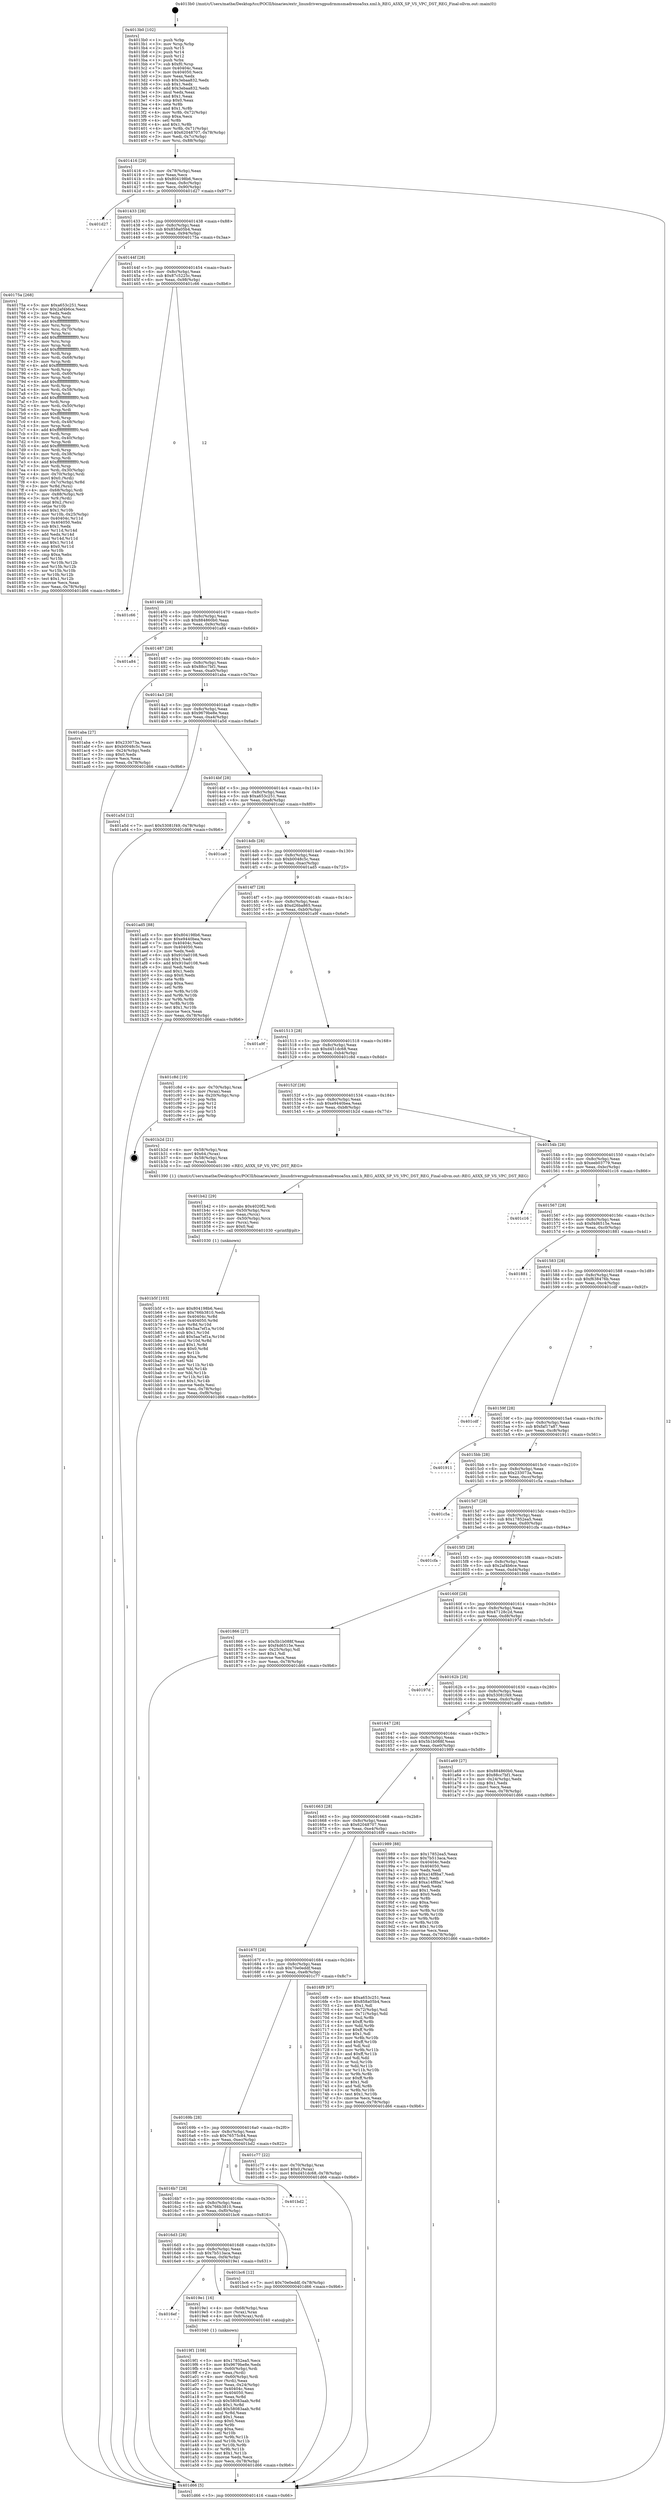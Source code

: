 digraph "0x4013b0" {
  label = "0x4013b0 (/mnt/c/Users/mathe/Desktop/tcc/POCII/binaries/extr_linuxdriversgpudrmmsmadrenoa5xx.xml.h_REG_A5XX_SP_VS_VPC_DST_REG_Final-ollvm.out::main(0))"
  labelloc = "t"
  node[shape=record]

  Entry [label="",width=0.3,height=0.3,shape=circle,fillcolor=black,style=filled]
  "0x401416" [label="{
     0x401416 [29]\l
     | [instrs]\l
     &nbsp;&nbsp;0x401416 \<+3\>: mov -0x78(%rbp),%eax\l
     &nbsp;&nbsp;0x401419 \<+2\>: mov %eax,%ecx\l
     &nbsp;&nbsp;0x40141b \<+6\>: sub $0x804198b6,%ecx\l
     &nbsp;&nbsp;0x401421 \<+6\>: mov %eax,-0x8c(%rbp)\l
     &nbsp;&nbsp;0x401427 \<+6\>: mov %ecx,-0x90(%rbp)\l
     &nbsp;&nbsp;0x40142d \<+6\>: je 0000000000401d27 \<main+0x977\>\l
  }"]
  "0x401d27" [label="{
     0x401d27\l
  }", style=dashed]
  "0x401433" [label="{
     0x401433 [28]\l
     | [instrs]\l
     &nbsp;&nbsp;0x401433 \<+5\>: jmp 0000000000401438 \<main+0x88\>\l
     &nbsp;&nbsp;0x401438 \<+6\>: mov -0x8c(%rbp),%eax\l
     &nbsp;&nbsp;0x40143e \<+5\>: sub $0x858a05b4,%eax\l
     &nbsp;&nbsp;0x401443 \<+6\>: mov %eax,-0x94(%rbp)\l
     &nbsp;&nbsp;0x401449 \<+6\>: je 000000000040175a \<main+0x3aa\>\l
  }"]
  Exit [label="",width=0.3,height=0.3,shape=circle,fillcolor=black,style=filled,peripheries=2]
  "0x40175a" [label="{
     0x40175a [268]\l
     | [instrs]\l
     &nbsp;&nbsp;0x40175a \<+5\>: mov $0xa653c251,%eax\l
     &nbsp;&nbsp;0x40175f \<+5\>: mov $0x2af4b6ce,%ecx\l
     &nbsp;&nbsp;0x401764 \<+2\>: xor %edx,%edx\l
     &nbsp;&nbsp;0x401766 \<+3\>: mov %rsp,%rsi\l
     &nbsp;&nbsp;0x401769 \<+4\>: add $0xfffffffffffffff0,%rsi\l
     &nbsp;&nbsp;0x40176d \<+3\>: mov %rsi,%rsp\l
     &nbsp;&nbsp;0x401770 \<+4\>: mov %rsi,-0x70(%rbp)\l
     &nbsp;&nbsp;0x401774 \<+3\>: mov %rsp,%rsi\l
     &nbsp;&nbsp;0x401777 \<+4\>: add $0xfffffffffffffff0,%rsi\l
     &nbsp;&nbsp;0x40177b \<+3\>: mov %rsi,%rsp\l
     &nbsp;&nbsp;0x40177e \<+3\>: mov %rsp,%rdi\l
     &nbsp;&nbsp;0x401781 \<+4\>: add $0xfffffffffffffff0,%rdi\l
     &nbsp;&nbsp;0x401785 \<+3\>: mov %rdi,%rsp\l
     &nbsp;&nbsp;0x401788 \<+4\>: mov %rdi,-0x68(%rbp)\l
     &nbsp;&nbsp;0x40178c \<+3\>: mov %rsp,%rdi\l
     &nbsp;&nbsp;0x40178f \<+4\>: add $0xfffffffffffffff0,%rdi\l
     &nbsp;&nbsp;0x401793 \<+3\>: mov %rdi,%rsp\l
     &nbsp;&nbsp;0x401796 \<+4\>: mov %rdi,-0x60(%rbp)\l
     &nbsp;&nbsp;0x40179a \<+3\>: mov %rsp,%rdi\l
     &nbsp;&nbsp;0x40179d \<+4\>: add $0xfffffffffffffff0,%rdi\l
     &nbsp;&nbsp;0x4017a1 \<+3\>: mov %rdi,%rsp\l
     &nbsp;&nbsp;0x4017a4 \<+4\>: mov %rdi,-0x58(%rbp)\l
     &nbsp;&nbsp;0x4017a8 \<+3\>: mov %rsp,%rdi\l
     &nbsp;&nbsp;0x4017ab \<+4\>: add $0xfffffffffffffff0,%rdi\l
     &nbsp;&nbsp;0x4017af \<+3\>: mov %rdi,%rsp\l
     &nbsp;&nbsp;0x4017b2 \<+4\>: mov %rdi,-0x50(%rbp)\l
     &nbsp;&nbsp;0x4017b6 \<+3\>: mov %rsp,%rdi\l
     &nbsp;&nbsp;0x4017b9 \<+4\>: add $0xfffffffffffffff0,%rdi\l
     &nbsp;&nbsp;0x4017bd \<+3\>: mov %rdi,%rsp\l
     &nbsp;&nbsp;0x4017c0 \<+4\>: mov %rdi,-0x48(%rbp)\l
     &nbsp;&nbsp;0x4017c4 \<+3\>: mov %rsp,%rdi\l
     &nbsp;&nbsp;0x4017c7 \<+4\>: add $0xfffffffffffffff0,%rdi\l
     &nbsp;&nbsp;0x4017cb \<+3\>: mov %rdi,%rsp\l
     &nbsp;&nbsp;0x4017ce \<+4\>: mov %rdi,-0x40(%rbp)\l
     &nbsp;&nbsp;0x4017d2 \<+3\>: mov %rsp,%rdi\l
     &nbsp;&nbsp;0x4017d5 \<+4\>: add $0xfffffffffffffff0,%rdi\l
     &nbsp;&nbsp;0x4017d9 \<+3\>: mov %rdi,%rsp\l
     &nbsp;&nbsp;0x4017dc \<+4\>: mov %rdi,-0x38(%rbp)\l
     &nbsp;&nbsp;0x4017e0 \<+3\>: mov %rsp,%rdi\l
     &nbsp;&nbsp;0x4017e3 \<+4\>: add $0xfffffffffffffff0,%rdi\l
     &nbsp;&nbsp;0x4017e7 \<+3\>: mov %rdi,%rsp\l
     &nbsp;&nbsp;0x4017ea \<+4\>: mov %rdi,-0x30(%rbp)\l
     &nbsp;&nbsp;0x4017ee \<+4\>: mov -0x70(%rbp),%rdi\l
     &nbsp;&nbsp;0x4017f2 \<+6\>: movl $0x0,(%rdi)\l
     &nbsp;&nbsp;0x4017f8 \<+4\>: mov -0x7c(%rbp),%r8d\l
     &nbsp;&nbsp;0x4017fc \<+3\>: mov %r8d,(%rsi)\l
     &nbsp;&nbsp;0x4017ff \<+4\>: mov -0x68(%rbp),%rdi\l
     &nbsp;&nbsp;0x401803 \<+7\>: mov -0x88(%rbp),%r9\l
     &nbsp;&nbsp;0x40180a \<+3\>: mov %r9,(%rdi)\l
     &nbsp;&nbsp;0x40180d \<+3\>: cmpl $0x2,(%rsi)\l
     &nbsp;&nbsp;0x401810 \<+4\>: setne %r10b\l
     &nbsp;&nbsp;0x401814 \<+4\>: and $0x1,%r10b\l
     &nbsp;&nbsp;0x401818 \<+4\>: mov %r10b,-0x25(%rbp)\l
     &nbsp;&nbsp;0x40181c \<+8\>: mov 0x40404c,%r11d\l
     &nbsp;&nbsp;0x401824 \<+7\>: mov 0x404050,%ebx\l
     &nbsp;&nbsp;0x40182b \<+3\>: sub $0x1,%edx\l
     &nbsp;&nbsp;0x40182e \<+3\>: mov %r11d,%r14d\l
     &nbsp;&nbsp;0x401831 \<+3\>: add %edx,%r14d\l
     &nbsp;&nbsp;0x401834 \<+4\>: imul %r14d,%r11d\l
     &nbsp;&nbsp;0x401838 \<+4\>: and $0x1,%r11d\l
     &nbsp;&nbsp;0x40183c \<+4\>: cmp $0x0,%r11d\l
     &nbsp;&nbsp;0x401840 \<+4\>: sete %r10b\l
     &nbsp;&nbsp;0x401844 \<+3\>: cmp $0xa,%ebx\l
     &nbsp;&nbsp;0x401847 \<+4\>: setl %r15b\l
     &nbsp;&nbsp;0x40184b \<+3\>: mov %r10b,%r12b\l
     &nbsp;&nbsp;0x40184e \<+3\>: and %r15b,%r12b\l
     &nbsp;&nbsp;0x401851 \<+3\>: xor %r15b,%r10b\l
     &nbsp;&nbsp;0x401854 \<+3\>: or %r10b,%r12b\l
     &nbsp;&nbsp;0x401857 \<+4\>: test $0x1,%r12b\l
     &nbsp;&nbsp;0x40185b \<+3\>: cmovne %ecx,%eax\l
     &nbsp;&nbsp;0x40185e \<+3\>: mov %eax,-0x78(%rbp)\l
     &nbsp;&nbsp;0x401861 \<+5\>: jmp 0000000000401d66 \<main+0x9b6\>\l
  }"]
  "0x40144f" [label="{
     0x40144f [28]\l
     | [instrs]\l
     &nbsp;&nbsp;0x40144f \<+5\>: jmp 0000000000401454 \<main+0xa4\>\l
     &nbsp;&nbsp;0x401454 \<+6\>: mov -0x8c(%rbp),%eax\l
     &nbsp;&nbsp;0x40145a \<+5\>: sub $0x87c5225c,%eax\l
     &nbsp;&nbsp;0x40145f \<+6\>: mov %eax,-0x98(%rbp)\l
     &nbsp;&nbsp;0x401465 \<+6\>: je 0000000000401c66 \<main+0x8b6\>\l
  }"]
  "0x401b5f" [label="{
     0x401b5f [103]\l
     | [instrs]\l
     &nbsp;&nbsp;0x401b5f \<+5\>: mov $0x804198b6,%esi\l
     &nbsp;&nbsp;0x401b64 \<+5\>: mov $0x766b3810,%edx\l
     &nbsp;&nbsp;0x401b69 \<+8\>: mov 0x40404c,%r8d\l
     &nbsp;&nbsp;0x401b71 \<+8\>: mov 0x404050,%r9d\l
     &nbsp;&nbsp;0x401b79 \<+3\>: mov %r8d,%r10d\l
     &nbsp;&nbsp;0x401b7c \<+7\>: sub $0x5aa7ef1a,%r10d\l
     &nbsp;&nbsp;0x401b83 \<+4\>: sub $0x1,%r10d\l
     &nbsp;&nbsp;0x401b87 \<+7\>: add $0x5aa7ef1a,%r10d\l
     &nbsp;&nbsp;0x401b8e \<+4\>: imul %r10d,%r8d\l
     &nbsp;&nbsp;0x401b92 \<+4\>: and $0x1,%r8d\l
     &nbsp;&nbsp;0x401b96 \<+4\>: cmp $0x0,%r8d\l
     &nbsp;&nbsp;0x401b9a \<+4\>: sete %r11b\l
     &nbsp;&nbsp;0x401b9e \<+4\>: cmp $0xa,%r9d\l
     &nbsp;&nbsp;0x401ba2 \<+3\>: setl %bl\l
     &nbsp;&nbsp;0x401ba5 \<+3\>: mov %r11b,%r14b\l
     &nbsp;&nbsp;0x401ba8 \<+3\>: and %bl,%r14b\l
     &nbsp;&nbsp;0x401bab \<+3\>: xor %bl,%r11b\l
     &nbsp;&nbsp;0x401bae \<+3\>: or %r11b,%r14b\l
     &nbsp;&nbsp;0x401bb1 \<+4\>: test $0x1,%r14b\l
     &nbsp;&nbsp;0x401bb5 \<+3\>: cmovne %edx,%esi\l
     &nbsp;&nbsp;0x401bb8 \<+3\>: mov %esi,-0x78(%rbp)\l
     &nbsp;&nbsp;0x401bbb \<+6\>: mov %eax,-0xf8(%rbp)\l
     &nbsp;&nbsp;0x401bc1 \<+5\>: jmp 0000000000401d66 \<main+0x9b6\>\l
  }"]
  "0x401c66" [label="{
     0x401c66\l
  }", style=dashed]
  "0x40146b" [label="{
     0x40146b [28]\l
     | [instrs]\l
     &nbsp;&nbsp;0x40146b \<+5\>: jmp 0000000000401470 \<main+0xc0\>\l
     &nbsp;&nbsp;0x401470 \<+6\>: mov -0x8c(%rbp),%eax\l
     &nbsp;&nbsp;0x401476 \<+5\>: sub $0x884860b0,%eax\l
     &nbsp;&nbsp;0x40147b \<+6\>: mov %eax,-0x9c(%rbp)\l
     &nbsp;&nbsp;0x401481 \<+6\>: je 0000000000401a84 \<main+0x6d4\>\l
  }"]
  "0x401b42" [label="{
     0x401b42 [29]\l
     | [instrs]\l
     &nbsp;&nbsp;0x401b42 \<+10\>: movabs $0x4020f2,%rdi\l
     &nbsp;&nbsp;0x401b4c \<+4\>: mov -0x50(%rbp),%rcx\l
     &nbsp;&nbsp;0x401b50 \<+2\>: mov %eax,(%rcx)\l
     &nbsp;&nbsp;0x401b52 \<+4\>: mov -0x50(%rbp),%rcx\l
     &nbsp;&nbsp;0x401b56 \<+2\>: mov (%rcx),%esi\l
     &nbsp;&nbsp;0x401b58 \<+2\>: mov $0x0,%al\l
     &nbsp;&nbsp;0x401b5a \<+5\>: call 0000000000401030 \<printf@plt\>\l
     | [calls]\l
     &nbsp;&nbsp;0x401030 \{1\} (unknown)\l
  }"]
  "0x401a84" [label="{
     0x401a84\l
  }", style=dashed]
  "0x401487" [label="{
     0x401487 [28]\l
     | [instrs]\l
     &nbsp;&nbsp;0x401487 \<+5\>: jmp 000000000040148c \<main+0xdc\>\l
     &nbsp;&nbsp;0x40148c \<+6\>: mov -0x8c(%rbp),%eax\l
     &nbsp;&nbsp;0x401492 \<+5\>: sub $0x88cc7bf1,%eax\l
     &nbsp;&nbsp;0x401497 \<+6\>: mov %eax,-0xa0(%rbp)\l
     &nbsp;&nbsp;0x40149d \<+6\>: je 0000000000401aba \<main+0x70a\>\l
  }"]
  "0x4019f1" [label="{
     0x4019f1 [108]\l
     | [instrs]\l
     &nbsp;&nbsp;0x4019f1 \<+5\>: mov $0x17852ea5,%ecx\l
     &nbsp;&nbsp;0x4019f6 \<+5\>: mov $0x9679be8e,%edx\l
     &nbsp;&nbsp;0x4019fb \<+4\>: mov -0x60(%rbp),%rdi\l
     &nbsp;&nbsp;0x4019ff \<+2\>: mov %eax,(%rdi)\l
     &nbsp;&nbsp;0x401a01 \<+4\>: mov -0x60(%rbp),%rdi\l
     &nbsp;&nbsp;0x401a05 \<+2\>: mov (%rdi),%eax\l
     &nbsp;&nbsp;0x401a07 \<+3\>: mov %eax,-0x24(%rbp)\l
     &nbsp;&nbsp;0x401a0a \<+7\>: mov 0x40404c,%eax\l
     &nbsp;&nbsp;0x401a11 \<+7\>: mov 0x404050,%esi\l
     &nbsp;&nbsp;0x401a18 \<+3\>: mov %eax,%r8d\l
     &nbsp;&nbsp;0x401a1b \<+7\>: sub $0x58083aab,%r8d\l
     &nbsp;&nbsp;0x401a22 \<+4\>: sub $0x1,%r8d\l
     &nbsp;&nbsp;0x401a26 \<+7\>: add $0x58083aab,%r8d\l
     &nbsp;&nbsp;0x401a2d \<+4\>: imul %r8d,%eax\l
     &nbsp;&nbsp;0x401a31 \<+3\>: and $0x1,%eax\l
     &nbsp;&nbsp;0x401a34 \<+3\>: cmp $0x0,%eax\l
     &nbsp;&nbsp;0x401a37 \<+4\>: sete %r9b\l
     &nbsp;&nbsp;0x401a3b \<+3\>: cmp $0xa,%esi\l
     &nbsp;&nbsp;0x401a3e \<+4\>: setl %r10b\l
     &nbsp;&nbsp;0x401a42 \<+3\>: mov %r9b,%r11b\l
     &nbsp;&nbsp;0x401a45 \<+3\>: and %r10b,%r11b\l
     &nbsp;&nbsp;0x401a48 \<+3\>: xor %r10b,%r9b\l
     &nbsp;&nbsp;0x401a4b \<+3\>: or %r9b,%r11b\l
     &nbsp;&nbsp;0x401a4e \<+4\>: test $0x1,%r11b\l
     &nbsp;&nbsp;0x401a52 \<+3\>: cmovne %edx,%ecx\l
     &nbsp;&nbsp;0x401a55 \<+3\>: mov %ecx,-0x78(%rbp)\l
     &nbsp;&nbsp;0x401a58 \<+5\>: jmp 0000000000401d66 \<main+0x9b6\>\l
  }"]
  "0x401aba" [label="{
     0x401aba [27]\l
     | [instrs]\l
     &nbsp;&nbsp;0x401aba \<+5\>: mov $0x233073a,%eax\l
     &nbsp;&nbsp;0x401abf \<+5\>: mov $0xb0048c5c,%ecx\l
     &nbsp;&nbsp;0x401ac4 \<+3\>: mov -0x24(%rbp),%edx\l
     &nbsp;&nbsp;0x401ac7 \<+3\>: cmp $0x0,%edx\l
     &nbsp;&nbsp;0x401aca \<+3\>: cmove %ecx,%eax\l
     &nbsp;&nbsp;0x401acd \<+3\>: mov %eax,-0x78(%rbp)\l
     &nbsp;&nbsp;0x401ad0 \<+5\>: jmp 0000000000401d66 \<main+0x9b6\>\l
  }"]
  "0x4014a3" [label="{
     0x4014a3 [28]\l
     | [instrs]\l
     &nbsp;&nbsp;0x4014a3 \<+5\>: jmp 00000000004014a8 \<main+0xf8\>\l
     &nbsp;&nbsp;0x4014a8 \<+6\>: mov -0x8c(%rbp),%eax\l
     &nbsp;&nbsp;0x4014ae \<+5\>: sub $0x9679be8e,%eax\l
     &nbsp;&nbsp;0x4014b3 \<+6\>: mov %eax,-0xa4(%rbp)\l
     &nbsp;&nbsp;0x4014b9 \<+6\>: je 0000000000401a5d \<main+0x6ad\>\l
  }"]
  "0x4016ef" [label="{
     0x4016ef\l
  }", style=dashed]
  "0x401a5d" [label="{
     0x401a5d [12]\l
     | [instrs]\l
     &nbsp;&nbsp;0x401a5d \<+7\>: movl $0x53081f49,-0x78(%rbp)\l
     &nbsp;&nbsp;0x401a64 \<+5\>: jmp 0000000000401d66 \<main+0x9b6\>\l
  }"]
  "0x4014bf" [label="{
     0x4014bf [28]\l
     | [instrs]\l
     &nbsp;&nbsp;0x4014bf \<+5\>: jmp 00000000004014c4 \<main+0x114\>\l
     &nbsp;&nbsp;0x4014c4 \<+6\>: mov -0x8c(%rbp),%eax\l
     &nbsp;&nbsp;0x4014ca \<+5\>: sub $0xa653c251,%eax\l
     &nbsp;&nbsp;0x4014cf \<+6\>: mov %eax,-0xa8(%rbp)\l
     &nbsp;&nbsp;0x4014d5 \<+6\>: je 0000000000401ca0 \<main+0x8f0\>\l
  }"]
  "0x4019e1" [label="{
     0x4019e1 [16]\l
     | [instrs]\l
     &nbsp;&nbsp;0x4019e1 \<+4\>: mov -0x68(%rbp),%rax\l
     &nbsp;&nbsp;0x4019e5 \<+3\>: mov (%rax),%rax\l
     &nbsp;&nbsp;0x4019e8 \<+4\>: mov 0x8(%rax),%rdi\l
     &nbsp;&nbsp;0x4019ec \<+5\>: call 0000000000401040 \<atoi@plt\>\l
     | [calls]\l
     &nbsp;&nbsp;0x401040 \{1\} (unknown)\l
  }"]
  "0x401ca0" [label="{
     0x401ca0\l
  }", style=dashed]
  "0x4014db" [label="{
     0x4014db [28]\l
     | [instrs]\l
     &nbsp;&nbsp;0x4014db \<+5\>: jmp 00000000004014e0 \<main+0x130\>\l
     &nbsp;&nbsp;0x4014e0 \<+6\>: mov -0x8c(%rbp),%eax\l
     &nbsp;&nbsp;0x4014e6 \<+5\>: sub $0xb0048c5c,%eax\l
     &nbsp;&nbsp;0x4014eb \<+6\>: mov %eax,-0xac(%rbp)\l
     &nbsp;&nbsp;0x4014f1 \<+6\>: je 0000000000401ad5 \<main+0x725\>\l
  }"]
  "0x4016d3" [label="{
     0x4016d3 [28]\l
     | [instrs]\l
     &nbsp;&nbsp;0x4016d3 \<+5\>: jmp 00000000004016d8 \<main+0x328\>\l
     &nbsp;&nbsp;0x4016d8 \<+6\>: mov -0x8c(%rbp),%eax\l
     &nbsp;&nbsp;0x4016de \<+5\>: sub $0x7b513aca,%eax\l
     &nbsp;&nbsp;0x4016e3 \<+6\>: mov %eax,-0xf4(%rbp)\l
     &nbsp;&nbsp;0x4016e9 \<+6\>: je 00000000004019e1 \<main+0x631\>\l
  }"]
  "0x401ad5" [label="{
     0x401ad5 [88]\l
     | [instrs]\l
     &nbsp;&nbsp;0x401ad5 \<+5\>: mov $0x804198b6,%eax\l
     &nbsp;&nbsp;0x401ada \<+5\>: mov $0xe9440bea,%ecx\l
     &nbsp;&nbsp;0x401adf \<+7\>: mov 0x40404c,%edx\l
     &nbsp;&nbsp;0x401ae6 \<+7\>: mov 0x404050,%esi\l
     &nbsp;&nbsp;0x401aed \<+2\>: mov %edx,%edi\l
     &nbsp;&nbsp;0x401aef \<+6\>: sub $0x910a0108,%edi\l
     &nbsp;&nbsp;0x401af5 \<+3\>: sub $0x1,%edi\l
     &nbsp;&nbsp;0x401af8 \<+6\>: add $0x910a0108,%edi\l
     &nbsp;&nbsp;0x401afe \<+3\>: imul %edi,%edx\l
     &nbsp;&nbsp;0x401b01 \<+3\>: and $0x1,%edx\l
     &nbsp;&nbsp;0x401b04 \<+3\>: cmp $0x0,%edx\l
     &nbsp;&nbsp;0x401b07 \<+4\>: sete %r8b\l
     &nbsp;&nbsp;0x401b0b \<+3\>: cmp $0xa,%esi\l
     &nbsp;&nbsp;0x401b0e \<+4\>: setl %r9b\l
     &nbsp;&nbsp;0x401b12 \<+3\>: mov %r8b,%r10b\l
     &nbsp;&nbsp;0x401b15 \<+3\>: and %r9b,%r10b\l
     &nbsp;&nbsp;0x401b18 \<+3\>: xor %r9b,%r8b\l
     &nbsp;&nbsp;0x401b1b \<+3\>: or %r8b,%r10b\l
     &nbsp;&nbsp;0x401b1e \<+4\>: test $0x1,%r10b\l
     &nbsp;&nbsp;0x401b22 \<+3\>: cmovne %ecx,%eax\l
     &nbsp;&nbsp;0x401b25 \<+3\>: mov %eax,-0x78(%rbp)\l
     &nbsp;&nbsp;0x401b28 \<+5\>: jmp 0000000000401d66 \<main+0x9b6\>\l
  }"]
  "0x4014f7" [label="{
     0x4014f7 [28]\l
     | [instrs]\l
     &nbsp;&nbsp;0x4014f7 \<+5\>: jmp 00000000004014fc \<main+0x14c\>\l
     &nbsp;&nbsp;0x4014fc \<+6\>: mov -0x8c(%rbp),%eax\l
     &nbsp;&nbsp;0x401502 \<+5\>: sub $0xd26ba865,%eax\l
     &nbsp;&nbsp;0x401507 \<+6\>: mov %eax,-0xb0(%rbp)\l
     &nbsp;&nbsp;0x40150d \<+6\>: je 0000000000401a9f \<main+0x6ef\>\l
  }"]
  "0x401bc6" [label="{
     0x401bc6 [12]\l
     | [instrs]\l
     &nbsp;&nbsp;0x401bc6 \<+7\>: movl $0x70e0eddf,-0x78(%rbp)\l
     &nbsp;&nbsp;0x401bcd \<+5\>: jmp 0000000000401d66 \<main+0x9b6\>\l
  }"]
  "0x401a9f" [label="{
     0x401a9f\l
  }", style=dashed]
  "0x401513" [label="{
     0x401513 [28]\l
     | [instrs]\l
     &nbsp;&nbsp;0x401513 \<+5\>: jmp 0000000000401518 \<main+0x168\>\l
     &nbsp;&nbsp;0x401518 \<+6\>: mov -0x8c(%rbp),%eax\l
     &nbsp;&nbsp;0x40151e \<+5\>: sub $0xd451dc68,%eax\l
     &nbsp;&nbsp;0x401523 \<+6\>: mov %eax,-0xb4(%rbp)\l
     &nbsp;&nbsp;0x401529 \<+6\>: je 0000000000401c8d \<main+0x8dd\>\l
  }"]
  "0x4016b7" [label="{
     0x4016b7 [28]\l
     | [instrs]\l
     &nbsp;&nbsp;0x4016b7 \<+5\>: jmp 00000000004016bc \<main+0x30c\>\l
     &nbsp;&nbsp;0x4016bc \<+6\>: mov -0x8c(%rbp),%eax\l
     &nbsp;&nbsp;0x4016c2 \<+5\>: sub $0x766b3810,%eax\l
     &nbsp;&nbsp;0x4016c7 \<+6\>: mov %eax,-0xf0(%rbp)\l
     &nbsp;&nbsp;0x4016cd \<+6\>: je 0000000000401bc6 \<main+0x816\>\l
  }"]
  "0x401c8d" [label="{
     0x401c8d [19]\l
     | [instrs]\l
     &nbsp;&nbsp;0x401c8d \<+4\>: mov -0x70(%rbp),%rax\l
     &nbsp;&nbsp;0x401c91 \<+2\>: mov (%rax),%eax\l
     &nbsp;&nbsp;0x401c93 \<+4\>: lea -0x20(%rbp),%rsp\l
     &nbsp;&nbsp;0x401c97 \<+1\>: pop %rbx\l
     &nbsp;&nbsp;0x401c98 \<+2\>: pop %r12\l
     &nbsp;&nbsp;0x401c9a \<+2\>: pop %r14\l
     &nbsp;&nbsp;0x401c9c \<+2\>: pop %r15\l
     &nbsp;&nbsp;0x401c9e \<+1\>: pop %rbp\l
     &nbsp;&nbsp;0x401c9f \<+1\>: ret\l
  }"]
  "0x40152f" [label="{
     0x40152f [28]\l
     | [instrs]\l
     &nbsp;&nbsp;0x40152f \<+5\>: jmp 0000000000401534 \<main+0x184\>\l
     &nbsp;&nbsp;0x401534 \<+6\>: mov -0x8c(%rbp),%eax\l
     &nbsp;&nbsp;0x40153a \<+5\>: sub $0xe9440bea,%eax\l
     &nbsp;&nbsp;0x40153f \<+6\>: mov %eax,-0xb8(%rbp)\l
     &nbsp;&nbsp;0x401545 \<+6\>: je 0000000000401b2d \<main+0x77d\>\l
  }"]
  "0x401bd2" [label="{
     0x401bd2\l
  }", style=dashed]
  "0x401b2d" [label="{
     0x401b2d [21]\l
     | [instrs]\l
     &nbsp;&nbsp;0x401b2d \<+4\>: mov -0x58(%rbp),%rax\l
     &nbsp;&nbsp;0x401b31 \<+6\>: movl $0x64,(%rax)\l
     &nbsp;&nbsp;0x401b37 \<+4\>: mov -0x58(%rbp),%rax\l
     &nbsp;&nbsp;0x401b3b \<+2\>: mov (%rax),%edi\l
     &nbsp;&nbsp;0x401b3d \<+5\>: call 0000000000401390 \<REG_A5XX_SP_VS_VPC_DST_REG\>\l
     | [calls]\l
     &nbsp;&nbsp;0x401390 \{1\} (/mnt/c/Users/mathe/Desktop/tcc/POCII/binaries/extr_linuxdriversgpudrmmsmadrenoa5xx.xml.h_REG_A5XX_SP_VS_VPC_DST_REG_Final-ollvm.out::REG_A5XX_SP_VS_VPC_DST_REG)\l
  }"]
  "0x40154b" [label="{
     0x40154b [28]\l
     | [instrs]\l
     &nbsp;&nbsp;0x40154b \<+5\>: jmp 0000000000401550 \<main+0x1a0\>\l
     &nbsp;&nbsp;0x401550 \<+6\>: mov -0x8c(%rbp),%eax\l
     &nbsp;&nbsp;0x401556 \<+5\>: sub $0xeeb03779,%eax\l
     &nbsp;&nbsp;0x40155b \<+6\>: mov %eax,-0xbc(%rbp)\l
     &nbsp;&nbsp;0x401561 \<+6\>: je 0000000000401c16 \<main+0x866\>\l
  }"]
  "0x40169b" [label="{
     0x40169b [28]\l
     | [instrs]\l
     &nbsp;&nbsp;0x40169b \<+5\>: jmp 00000000004016a0 \<main+0x2f0\>\l
     &nbsp;&nbsp;0x4016a0 \<+6\>: mov -0x8c(%rbp),%eax\l
     &nbsp;&nbsp;0x4016a6 \<+5\>: sub $0x76575c84,%eax\l
     &nbsp;&nbsp;0x4016ab \<+6\>: mov %eax,-0xec(%rbp)\l
     &nbsp;&nbsp;0x4016b1 \<+6\>: je 0000000000401bd2 \<main+0x822\>\l
  }"]
  "0x401c16" [label="{
     0x401c16\l
  }", style=dashed]
  "0x401567" [label="{
     0x401567 [28]\l
     | [instrs]\l
     &nbsp;&nbsp;0x401567 \<+5\>: jmp 000000000040156c \<main+0x1bc\>\l
     &nbsp;&nbsp;0x40156c \<+6\>: mov -0x8c(%rbp),%eax\l
     &nbsp;&nbsp;0x401572 \<+5\>: sub $0xf4d6515e,%eax\l
     &nbsp;&nbsp;0x401577 \<+6\>: mov %eax,-0xc0(%rbp)\l
     &nbsp;&nbsp;0x40157d \<+6\>: je 0000000000401881 \<main+0x4d1\>\l
  }"]
  "0x401c77" [label="{
     0x401c77 [22]\l
     | [instrs]\l
     &nbsp;&nbsp;0x401c77 \<+4\>: mov -0x70(%rbp),%rax\l
     &nbsp;&nbsp;0x401c7b \<+6\>: movl $0x0,(%rax)\l
     &nbsp;&nbsp;0x401c81 \<+7\>: movl $0xd451dc68,-0x78(%rbp)\l
     &nbsp;&nbsp;0x401c88 \<+5\>: jmp 0000000000401d66 \<main+0x9b6\>\l
  }"]
  "0x401881" [label="{
     0x401881\l
  }", style=dashed]
  "0x401583" [label="{
     0x401583 [28]\l
     | [instrs]\l
     &nbsp;&nbsp;0x401583 \<+5\>: jmp 0000000000401588 \<main+0x1d8\>\l
     &nbsp;&nbsp;0x401588 \<+6\>: mov -0x8c(%rbp),%eax\l
     &nbsp;&nbsp;0x40158e \<+5\>: sub $0xf638476b,%eax\l
     &nbsp;&nbsp;0x401593 \<+6\>: mov %eax,-0xc4(%rbp)\l
     &nbsp;&nbsp;0x401599 \<+6\>: je 0000000000401cdf \<main+0x92f\>\l
  }"]
  "0x4013b0" [label="{
     0x4013b0 [102]\l
     | [instrs]\l
     &nbsp;&nbsp;0x4013b0 \<+1\>: push %rbp\l
     &nbsp;&nbsp;0x4013b1 \<+3\>: mov %rsp,%rbp\l
     &nbsp;&nbsp;0x4013b4 \<+2\>: push %r15\l
     &nbsp;&nbsp;0x4013b6 \<+2\>: push %r14\l
     &nbsp;&nbsp;0x4013b8 \<+2\>: push %r12\l
     &nbsp;&nbsp;0x4013ba \<+1\>: push %rbx\l
     &nbsp;&nbsp;0x4013bb \<+7\>: sub $0xf0,%rsp\l
     &nbsp;&nbsp;0x4013c2 \<+7\>: mov 0x40404c,%eax\l
     &nbsp;&nbsp;0x4013c9 \<+7\>: mov 0x404050,%ecx\l
     &nbsp;&nbsp;0x4013d0 \<+2\>: mov %eax,%edx\l
     &nbsp;&nbsp;0x4013d2 \<+6\>: sub $0x3ebaa832,%edx\l
     &nbsp;&nbsp;0x4013d8 \<+3\>: sub $0x1,%edx\l
     &nbsp;&nbsp;0x4013db \<+6\>: add $0x3ebaa832,%edx\l
     &nbsp;&nbsp;0x4013e1 \<+3\>: imul %edx,%eax\l
     &nbsp;&nbsp;0x4013e4 \<+3\>: and $0x1,%eax\l
     &nbsp;&nbsp;0x4013e7 \<+3\>: cmp $0x0,%eax\l
     &nbsp;&nbsp;0x4013ea \<+4\>: sete %r8b\l
     &nbsp;&nbsp;0x4013ee \<+4\>: and $0x1,%r8b\l
     &nbsp;&nbsp;0x4013f2 \<+4\>: mov %r8b,-0x72(%rbp)\l
     &nbsp;&nbsp;0x4013f6 \<+3\>: cmp $0xa,%ecx\l
     &nbsp;&nbsp;0x4013f9 \<+4\>: setl %r8b\l
     &nbsp;&nbsp;0x4013fd \<+4\>: and $0x1,%r8b\l
     &nbsp;&nbsp;0x401401 \<+4\>: mov %r8b,-0x71(%rbp)\l
     &nbsp;&nbsp;0x401405 \<+7\>: movl $0x62048707,-0x78(%rbp)\l
     &nbsp;&nbsp;0x40140c \<+3\>: mov %edi,-0x7c(%rbp)\l
     &nbsp;&nbsp;0x40140f \<+7\>: mov %rsi,-0x88(%rbp)\l
  }"]
  "0x401cdf" [label="{
     0x401cdf\l
  }", style=dashed]
  "0x40159f" [label="{
     0x40159f [28]\l
     | [instrs]\l
     &nbsp;&nbsp;0x40159f \<+5\>: jmp 00000000004015a4 \<main+0x1f4\>\l
     &nbsp;&nbsp;0x4015a4 \<+6\>: mov -0x8c(%rbp),%eax\l
     &nbsp;&nbsp;0x4015aa \<+5\>: sub $0xfaf17a87,%eax\l
     &nbsp;&nbsp;0x4015af \<+6\>: mov %eax,-0xc8(%rbp)\l
     &nbsp;&nbsp;0x4015b5 \<+6\>: je 0000000000401911 \<main+0x561\>\l
  }"]
  "0x401d66" [label="{
     0x401d66 [5]\l
     | [instrs]\l
     &nbsp;&nbsp;0x401d66 \<+5\>: jmp 0000000000401416 \<main+0x66\>\l
  }"]
  "0x401911" [label="{
     0x401911\l
  }", style=dashed]
  "0x4015bb" [label="{
     0x4015bb [28]\l
     | [instrs]\l
     &nbsp;&nbsp;0x4015bb \<+5\>: jmp 00000000004015c0 \<main+0x210\>\l
     &nbsp;&nbsp;0x4015c0 \<+6\>: mov -0x8c(%rbp),%eax\l
     &nbsp;&nbsp;0x4015c6 \<+5\>: sub $0x233073a,%eax\l
     &nbsp;&nbsp;0x4015cb \<+6\>: mov %eax,-0xcc(%rbp)\l
     &nbsp;&nbsp;0x4015d1 \<+6\>: je 0000000000401c5a \<main+0x8aa\>\l
  }"]
  "0x40167f" [label="{
     0x40167f [28]\l
     | [instrs]\l
     &nbsp;&nbsp;0x40167f \<+5\>: jmp 0000000000401684 \<main+0x2d4\>\l
     &nbsp;&nbsp;0x401684 \<+6\>: mov -0x8c(%rbp),%eax\l
     &nbsp;&nbsp;0x40168a \<+5\>: sub $0x70e0eddf,%eax\l
     &nbsp;&nbsp;0x40168f \<+6\>: mov %eax,-0xe8(%rbp)\l
     &nbsp;&nbsp;0x401695 \<+6\>: je 0000000000401c77 \<main+0x8c7\>\l
  }"]
  "0x401c5a" [label="{
     0x401c5a\l
  }", style=dashed]
  "0x4015d7" [label="{
     0x4015d7 [28]\l
     | [instrs]\l
     &nbsp;&nbsp;0x4015d7 \<+5\>: jmp 00000000004015dc \<main+0x22c\>\l
     &nbsp;&nbsp;0x4015dc \<+6\>: mov -0x8c(%rbp),%eax\l
     &nbsp;&nbsp;0x4015e2 \<+5\>: sub $0x17852ea5,%eax\l
     &nbsp;&nbsp;0x4015e7 \<+6\>: mov %eax,-0xd0(%rbp)\l
     &nbsp;&nbsp;0x4015ed \<+6\>: je 0000000000401cfa \<main+0x94a\>\l
  }"]
  "0x4016f9" [label="{
     0x4016f9 [97]\l
     | [instrs]\l
     &nbsp;&nbsp;0x4016f9 \<+5\>: mov $0xa653c251,%eax\l
     &nbsp;&nbsp;0x4016fe \<+5\>: mov $0x858a05b4,%ecx\l
     &nbsp;&nbsp;0x401703 \<+2\>: mov $0x1,%dl\l
     &nbsp;&nbsp;0x401705 \<+4\>: mov -0x72(%rbp),%sil\l
     &nbsp;&nbsp;0x401709 \<+4\>: mov -0x71(%rbp),%dil\l
     &nbsp;&nbsp;0x40170d \<+3\>: mov %sil,%r8b\l
     &nbsp;&nbsp;0x401710 \<+4\>: xor $0xff,%r8b\l
     &nbsp;&nbsp;0x401714 \<+3\>: mov %dil,%r9b\l
     &nbsp;&nbsp;0x401717 \<+4\>: xor $0xff,%r9b\l
     &nbsp;&nbsp;0x40171b \<+3\>: xor $0x1,%dl\l
     &nbsp;&nbsp;0x40171e \<+3\>: mov %r8b,%r10b\l
     &nbsp;&nbsp;0x401721 \<+4\>: and $0xff,%r10b\l
     &nbsp;&nbsp;0x401725 \<+3\>: and %dl,%sil\l
     &nbsp;&nbsp;0x401728 \<+3\>: mov %r9b,%r11b\l
     &nbsp;&nbsp;0x40172b \<+4\>: and $0xff,%r11b\l
     &nbsp;&nbsp;0x40172f \<+3\>: and %dl,%dil\l
     &nbsp;&nbsp;0x401732 \<+3\>: or %sil,%r10b\l
     &nbsp;&nbsp;0x401735 \<+3\>: or %dil,%r11b\l
     &nbsp;&nbsp;0x401738 \<+3\>: xor %r11b,%r10b\l
     &nbsp;&nbsp;0x40173b \<+3\>: or %r9b,%r8b\l
     &nbsp;&nbsp;0x40173e \<+4\>: xor $0xff,%r8b\l
     &nbsp;&nbsp;0x401742 \<+3\>: or $0x1,%dl\l
     &nbsp;&nbsp;0x401745 \<+3\>: and %dl,%r8b\l
     &nbsp;&nbsp;0x401748 \<+3\>: or %r8b,%r10b\l
     &nbsp;&nbsp;0x40174b \<+4\>: test $0x1,%r10b\l
     &nbsp;&nbsp;0x40174f \<+3\>: cmovne %ecx,%eax\l
     &nbsp;&nbsp;0x401752 \<+3\>: mov %eax,-0x78(%rbp)\l
     &nbsp;&nbsp;0x401755 \<+5\>: jmp 0000000000401d66 \<main+0x9b6\>\l
  }"]
  "0x401cfa" [label="{
     0x401cfa\l
  }", style=dashed]
  "0x4015f3" [label="{
     0x4015f3 [28]\l
     | [instrs]\l
     &nbsp;&nbsp;0x4015f3 \<+5\>: jmp 00000000004015f8 \<main+0x248\>\l
     &nbsp;&nbsp;0x4015f8 \<+6\>: mov -0x8c(%rbp),%eax\l
     &nbsp;&nbsp;0x4015fe \<+5\>: sub $0x2af4b6ce,%eax\l
     &nbsp;&nbsp;0x401603 \<+6\>: mov %eax,-0xd4(%rbp)\l
     &nbsp;&nbsp;0x401609 \<+6\>: je 0000000000401866 \<main+0x4b6\>\l
  }"]
  "0x401663" [label="{
     0x401663 [28]\l
     | [instrs]\l
     &nbsp;&nbsp;0x401663 \<+5\>: jmp 0000000000401668 \<main+0x2b8\>\l
     &nbsp;&nbsp;0x401668 \<+6\>: mov -0x8c(%rbp),%eax\l
     &nbsp;&nbsp;0x40166e \<+5\>: sub $0x62048707,%eax\l
     &nbsp;&nbsp;0x401673 \<+6\>: mov %eax,-0xe4(%rbp)\l
     &nbsp;&nbsp;0x401679 \<+6\>: je 00000000004016f9 \<main+0x349\>\l
  }"]
  "0x401866" [label="{
     0x401866 [27]\l
     | [instrs]\l
     &nbsp;&nbsp;0x401866 \<+5\>: mov $0x5b1b088f,%eax\l
     &nbsp;&nbsp;0x40186b \<+5\>: mov $0xf4d6515e,%ecx\l
     &nbsp;&nbsp;0x401870 \<+3\>: mov -0x25(%rbp),%dl\l
     &nbsp;&nbsp;0x401873 \<+3\>: test $0x1,%dl\l
     &nbsp;&nbsp;0x401876 \<+3\>: cmovne %ecx,%eax\l
     &nbsp;&nbsp;0x401879 \<+3\>: mov %eax,-0x78(%rbp)\l
     &nbsp;&nbsp;0x40187c \<+5\>: jmp 0000000000401d66 \<main+0x9b6\>\l
  }"]
  "0x40160f" [label="{
     0x40160f [28]\l
     | [instrs]\l
     &nbsp;&nbsp;0x40160f \<+5\>: jmp 0000000000401614 \<main+0x264\>\l
     &nbsp;&nbsp;0x401614 \<+6\>: mov -0x8c(%rbp),%eax\l
     &nbsp;&nbsp;0x40161a \<+5\>: sub $0x47128c2d,%eax\l
     &nbsp;&nbsp;0x40161f \<+6\>: mov %eax,-0xd8(%rbp)\l
     &nbsp;&nbsp;0x401625 \<+6\>: je 000000000040197d \<main+0x5cd\>\l
  }"]
  "0x401989" [label="{
     0x401989 [88]\l
     | [instrs]\l
     &nbsp;&nbsp;0x401989 \<+5\>: mov $0x17852ea5,%eax\l
     &nbsp;&nbsp;0x40198e \<+5\>: mov $0x7b513aca,%ecx\l
     &nbsp;&nbsp;0x401993 \<+7\>: mov 0x40404c,%edx\l
     &nbsp;&nbsp;0x40199a \<+7\>: mov 0x404050,%esi\l
     &nbsp;&nbsp;0x4019a1 \<+2\>: mov %edx,%edi\l
     &nbsp;&nbsp;0x4019a3 \<+6\>: sub $0xa14f8ba7,%edi\l
     &nbsp;&nbsp;0x4019a9 \<+3\>: sub $0x1,%edi\l
     &nbsp;&nbsp;0x4019ac \<+6\>: add $0xa14f8ba7,%edi\l
     &nbsp;&nbsp;0x4019b2 \<+3\>: imul %edi,%edx\l
     &nbsp;&nbsp;0x4019b5 \<+3\>: and $0x1,%edx\l
     &nbsp;&nbsp;0x4019b8 \<+3\>: cmp $0x0,%edx\l
     &nbsp;&nbsp;0x4019bb \<+4\>: sete %r8b\l
     &nbsp;&nbsp;0x4019bf \<+3\>: cmp $0xa,%esi\l
     &nbsp;&nbsp;0x4019c2 \<+4\>: setl %r9b\l
     &nbsp;&nbsp;0x4019c6 \<+3\>: mov %r8b,%r10b\l
     &nbsp;&nbsp;0x4019c9 \<+3\>: and %r9b,%r10b\l
     &nbsp;&nbsp;0x4019cc \<+3\>: xor %r9b,%r8b\l
     &nbsp;&nbsp;0x4019cf \<+3\>: or %r8b,%r10b\l
     &nbsp;&nbsp;0x4019d2 \<+4\>: test $0x1,%r10b\l
     &nbsp;&nbsp;0x4019d6 \<+3\>: cmovne %ecx,%eax\l
     &nbsp;&nbsp;0x4019d9 \<+3\>: mov %eax,-0x78(%rbp)\l
     &nbsp;&nbsp;0x4019dc \<+5\>: jmp 0000000000401d66 \<main+0x9b6\>\l
  }"]
  "0x40197d" [label="{
     0x40197d\l
  }", style=dashed]
  "0x40162b" [label="{
     0x40162b [28]\l
     | [instrs]\l
     &nbsp;&nbsp;0x40162b \<+5\>: jmp 0000000000401630 \<main+0x280\>\l
     &nbsp;&nbsp;0x401630 \<+6\>: mov -0x8c(%rbp),%eax\l
     &nbsp;&nbsp;0x401636 \<+5\>: sub $0x53081f49,%eax\l
     &nbsp;&nbsp;0x40163b \<+6\>: mov %eax,-0xdc(%rbp)\l
     &nbsp;&nbsp;0x401641 \<+6\>: je 0000000000401a69 \<main+0x6b9\>\l
  }"]
  "0x401647" [label="{
     0x401647 [28]\l
     | [instrs]\l
     &nbsp;&nbsp;0x401647 \<+5\>: jmp 000000000040164c \<main+0x29c\>\l
     &nbsp;&nbsp;0x40164c \<+6\>: mov -0x8c(%rbp),%eax\l
     &nbsp;&nbsp;0x401652 \<+5\>: sub $0x5b1b088f,%eax\l
     &nbsp;&nbsp;0x401657 \<+6\>: mov %eax,-0xe0(%rbp)\l
     &nbsp;&nbsp;0x40165d \<+6\>: je 0000000000401989 \<main+0x5d9\>\l
  }"]
  "0x401a69" [label="{
     0x401a69 [27]\l
     | [instrs]\l
     &nbsp;&nbsp;0x401a69 \<+5\>: mov $0x884860b0,%eax\l
     &nbsp;&nbsp;0x401a6e \<+5\>: mov $0x88cc7bf1,%ecx\l
     &nbsp;&nbsp;0x401a73 \<+3\>: mov -0x24(%rbp),%edx\l
     &nbsp;&nbsp;0x401a76 \<+3\>: cmp $0x1,%edx\l
     &nbsp;&nbsp;0x401a79 \<+3\>: cmovl %ecx,%eax\l
     &nbsp;&nbsp;0x401a7c \<+3\>: mov %eax,-0x78(%rbp)\l
     &nbsp;&nbsp;0x401a7f \<+5\>: jmp 0000000000401d66 \<main+0x9b6\>\l
  }"]
  Entry -> "0x4013b0" [label=" 1"]
  "0x401416" -> "0x401d27" [label=" 0"]
  "0x401416" -> "0x401433" [label=" 13"]
  "0x401c8d" -> Exit [label=" 1"]
  "0x401433" -> "0x40175a" [label=" 1"]
  "0x401433" -> "0x40144f" [label=" 12"]
  "0x401c77" -> "0x401d66" [label=" 1"]
  "0x40144f" -> "0x401c66" [label=" 0"]
  "0x40144f" -> "0x40146b" [label=" 12"]
  "0x401bc6" -> "0x401d66" [label=" 1"]
  "0x40146b" -> "0x401a84" [label=" 0"]
  "0x40146b" -> "0x401487" [label=" 12"]
  "0x401b5f" -> "0x401d66" [label=" 1"]
  "0x401487" -> "0x401aba" [label=" 1"]
  "0x401487" -> "0x4014a3" [label=" 11"]
  "0x401b42" -> "0x401b5f" [label=" 1"]
  "0x4014a3" -> "0x401a5d" [label=" 1"]
  "0x4014a3" -> "0x4014bf" [label=" 10"]
  "0x401b2d" -> "0x401b42" [label=" 1"]
  "0x4014bf" -> "0x401ca0" [label=" 0"]
  "0x4014bf" -> "0x4014db" [label=" 10"]
  "0x401ad5" -> "0x401d66" [label=" 1"]
  "0x4014db" -> "0x401ad5" [label=" 1"]
  "0x4014db" -> "0x4014f7" [label=" 9"]
  "0x401a69" -> "0x401d66" [label=" 1"]
  "0x4014f7" -> "0x401a9f" [label=" 0"]
  "0x4014f7" -> "0x401513" [label=" 9"]
  "0x401a5d" -> "0x401d66" [label=" 1"]
  "0x401513" -> "0x401c8d" [label=" 1"]
  "0x401513" -> "0x40152f" [label=" 8"]
  "0x4019e1" -> "0x4019f1" [label=" 1"]
  "0x40152f" -> "0x401b2d" [label=" 1"]
  "0x40152f" -> "0x40154b" [label=" 7"]
  "0x4016d3" -> "0x4016ef" [label=" 0"]
  "0x40154b" -> "0x401c16" [label=" 0"]
  "0x40154b" -> "0x401567" [label=" 7"]
  "0x401aba" -> "0x401d66" [label=" 1"]
  "0x401567" -> "0x401881" [label=" 0"]
  "0x401567" -> "0x401583" [label=" 7"]
  "0x4016b7" -> "0x4016d3" [label=" 1"]
  "0x401583" -> "0x401cdf" [label=" 0"]
  "0x401583" -> "0x40159f" [label=" 7"]
  "0x40169b" -> "0x4016b7" [label=" 2"]
  "0x40159f" -> "0x401911" [label=" 0"]
  "0x40159f" -> "0x4015bb" [label=" 7"]
  "0x40169b" -> "0x401bd2" [label=" 0"]
  "0x4015bb" -> "0x401c5a" [label=" 0"]
  "0x4015bb" -> "0x4015d7" [label=" 7"]
  "0x4016d3" -> "0x4019e1" [label=" 1"]
  "0x4015d7" -> "0x401cfa" [label=" 0"]
  "0x4015d7" -> "0x4015f3" [label=" 7"]
  "0x40167f" -> "0x40169b" [label=" 2"]
  "0x4015f3" -> "0x401866" [label=" 1"]
  "0x4015f3" -> "0x40160f" [label=" 6"]
  "0x4016b7" -> "0x401bc6" [label=" 1"]
  "0x40160f" -> "0x40197d" [label=" 0"]
  "0x40160f" -> "0x40162b" [label=" 6"]
  "0x401989" -> "0x401d66" [label=" 1"]
  "0x40162b" -> "0x401a69" [label=" 1"]
  "0x40162b" -> "0x401647" [label=" 5"]
  "0x401866" -> "0x401d66" [label=" 1"]
  "0x401647" -> "0x401989" [label=" 1"]
  "0x401647" -> "0x401663" [label=" 4"]
  "0x40167f" -> "0x401c77" [label=" 1"]
  "0x401663" -> "0x4016f9" [label=" 1"]
  "0x401663" -> "0x40167f" [label=" 3"]
  "0x4016f9" -> "0x401d66" [label=" 1"]
  "0x4013b0" -> "0x401416" [label=" 1"]
  "0x401d66" -> "0x401416" [label=" 12"]
  "0x4019f1" -> "0x401d66" [label=" 1"]
  "0x40175a" -> "0x401d66" [label=" 1"]
}
